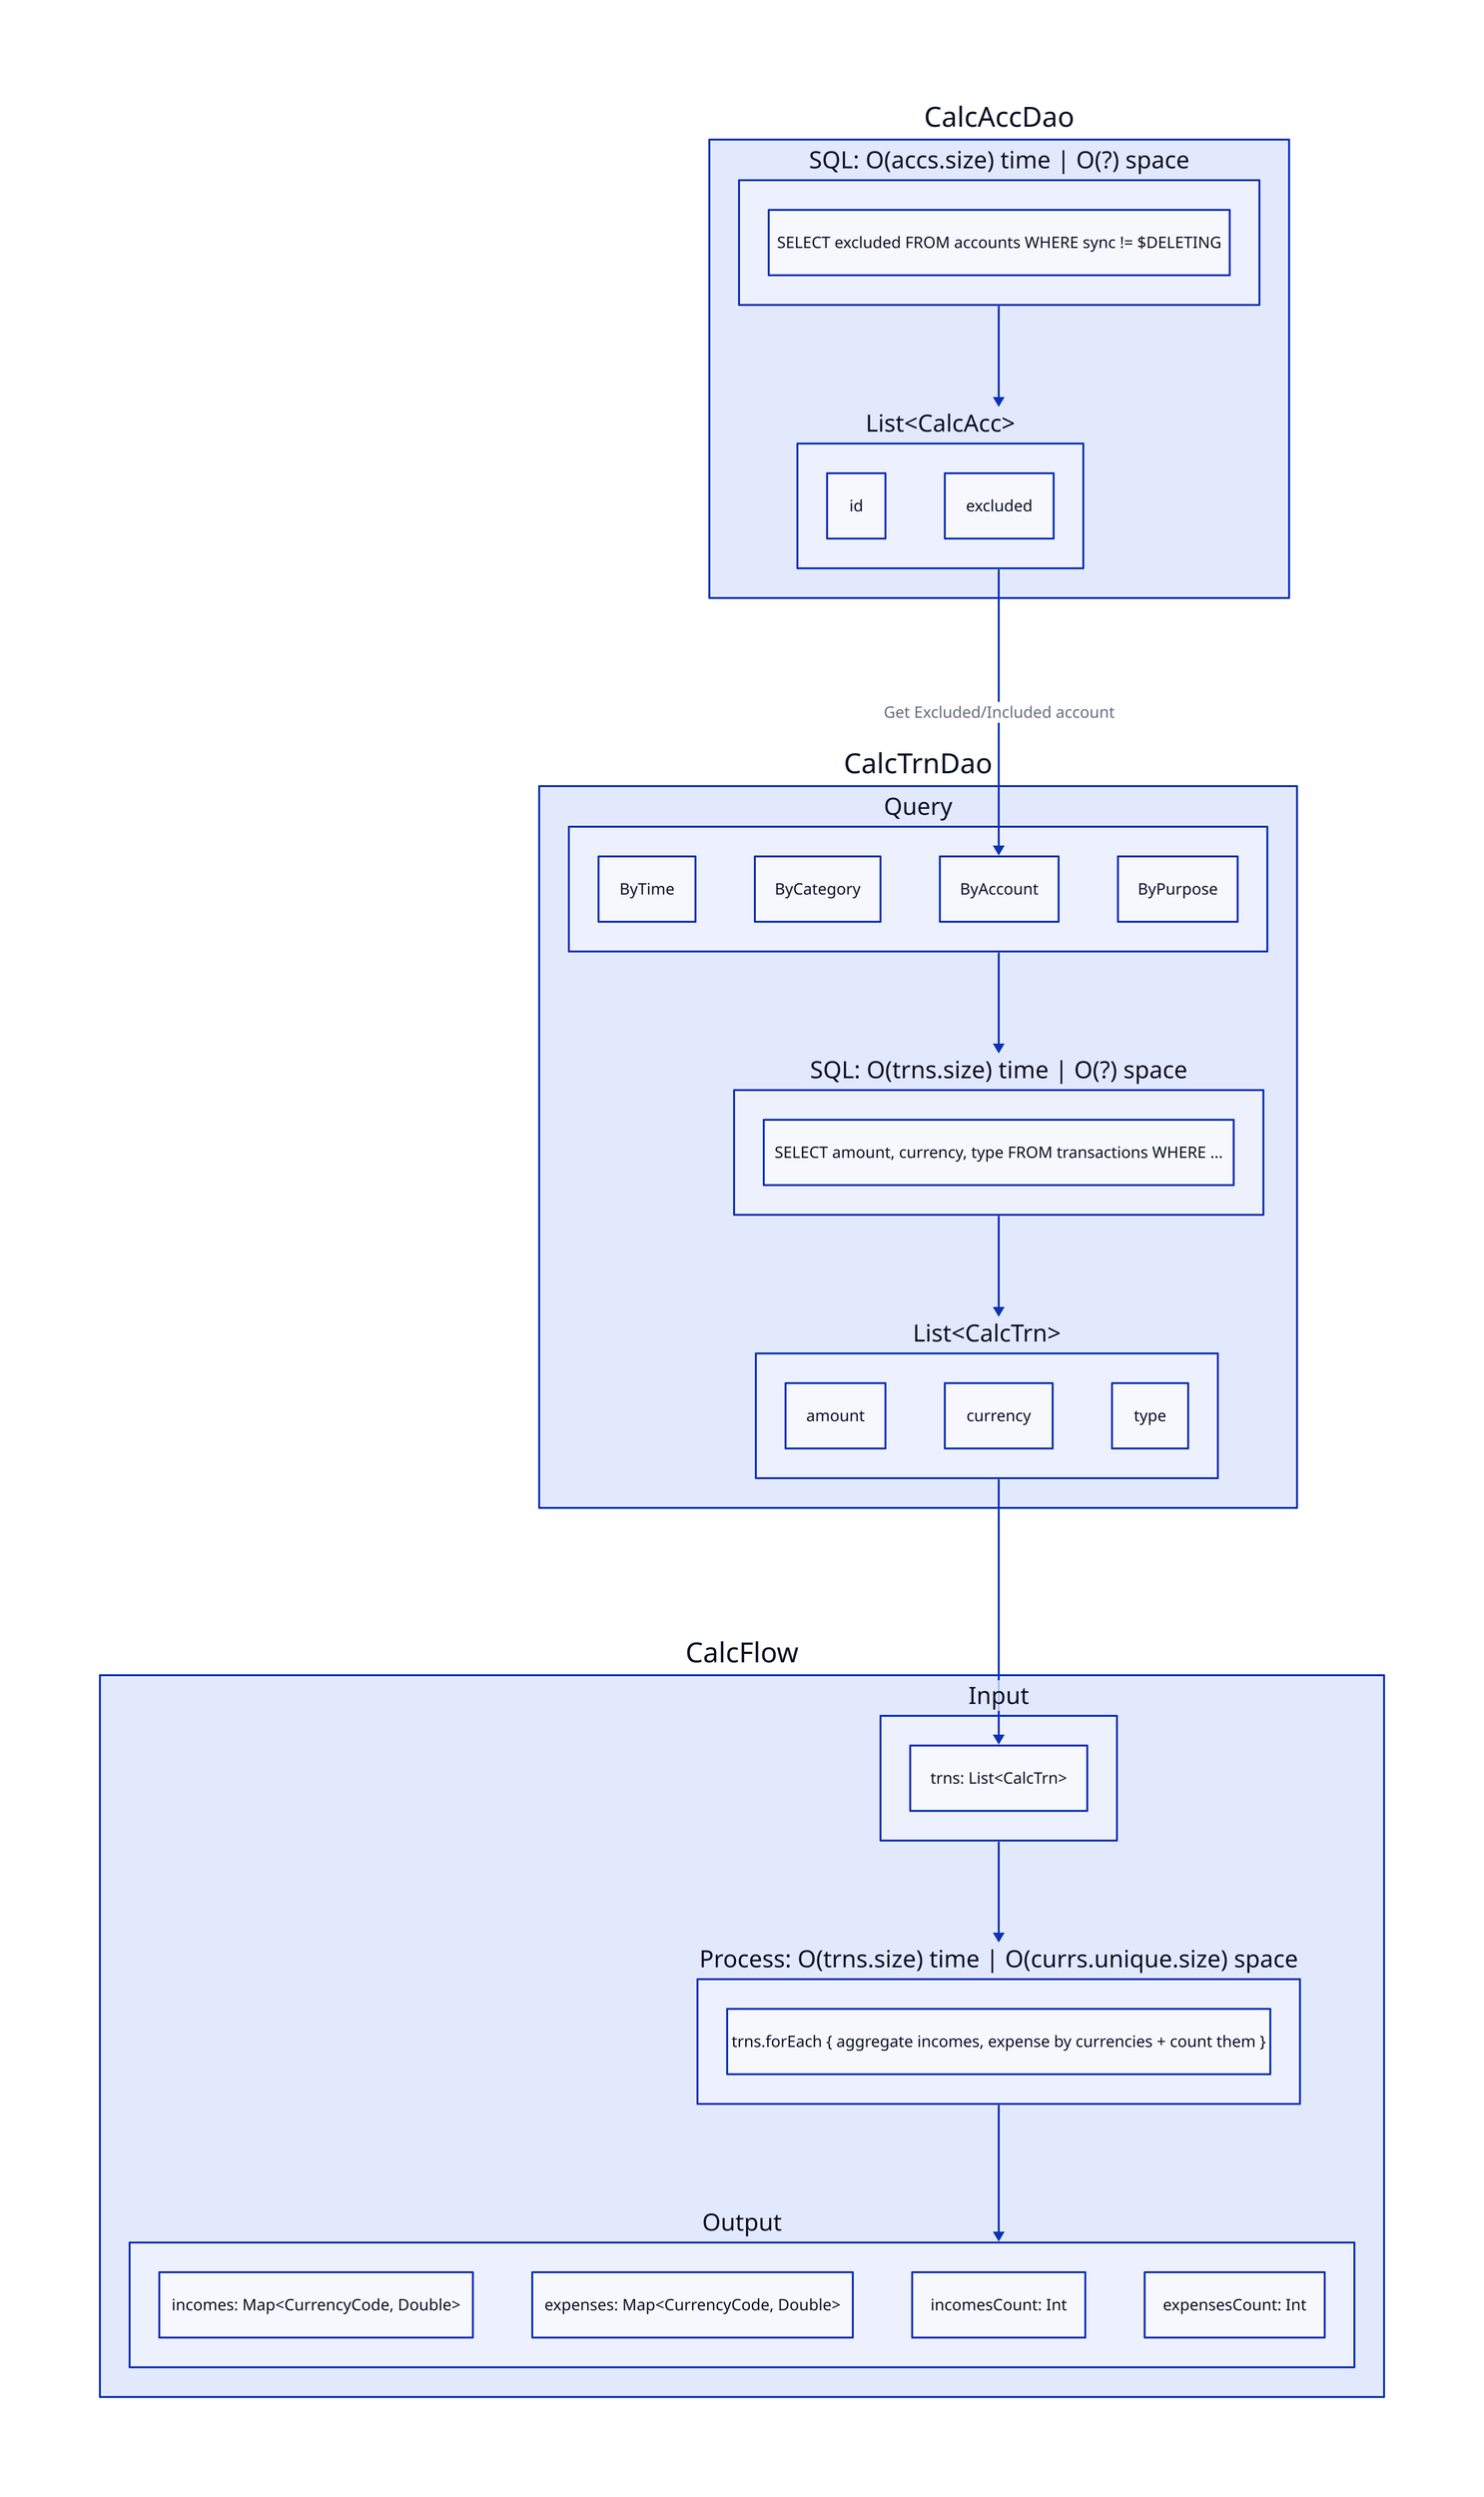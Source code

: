 

cAccDao: CalcAccDao {
    sql: "SQL: O(accs.size) time | O(?) space" {
        "SELECT excluded FROM accounts WHERE sync != $DELETING"
    }
    accs: "List<CalcAcc>" {
        id
        excluded
    }
    sql -> accs
}

cTrnDao: CalcTrnDao {
    q: Query {
        ByTime
        ByCategory
        ByAccount
        ByPurpose
    }
    sql: "SQL: O(trns.size) time | O(?) space" {
        "SELECT amount, currency, type FROM transactions WHERE ..."
    }
    trns: "List<CalcTrn>" {
        amount
        currency
        type
    }

    q -> sql -> trns
}

cAccDao.accs -> cTrnDao.q.ByAccount: "Get Excluded/Included account"

cFlow: CalcFlow {
    in: Input {
        trns: "trns: List<CalcTrn>"
    }

    p: "Process: O(trns.size) time | O(currs.unique.size) space" {
        "trns.forEach { aggregate incomes, expense by currencies + count them }"
    } 

    out: Output {
        "incomes: Map<CurrencyCode, Double>"
        "expenses: Map<CurrencyCode, Double>"
        "incomesCount: Int"
        "expensesCount: Int"
    }

    in -> p -> out
}

cTrndao.trns -> cFlow.in.trns

